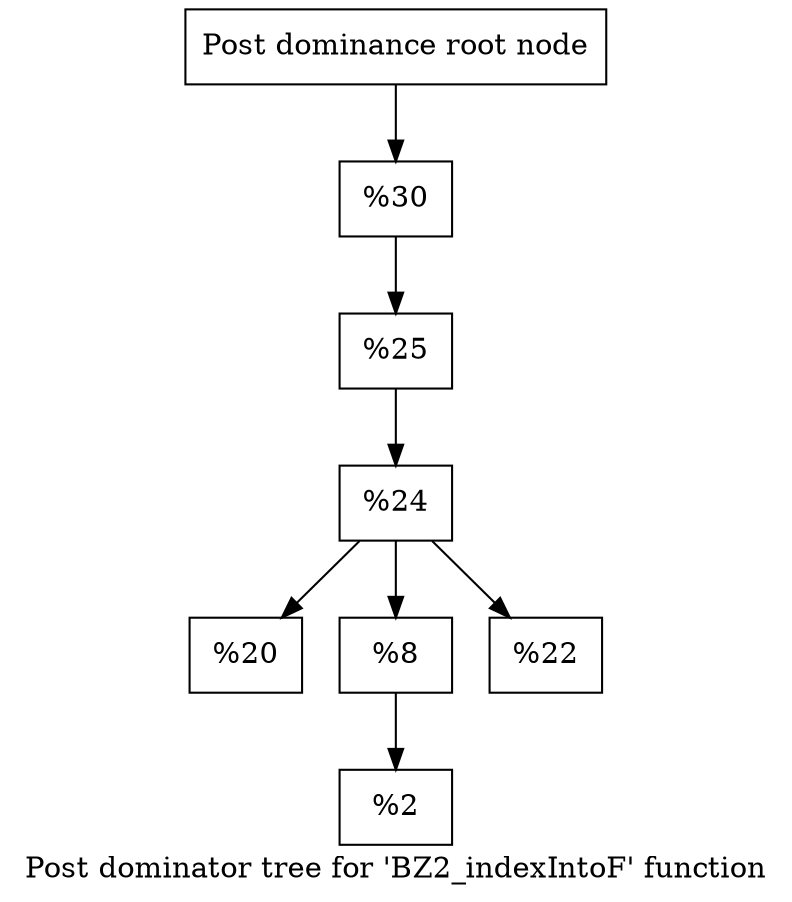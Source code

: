 digraph "Post dominator tree for 'BZ2_indexIntoF' function" {
	label="Post dominator tree for 'BZ2_indexIntoF' function";

	Node0xfb5b20 [shape=record,label="{Post dominance root node}"];
	Node0xfb5b20 -> Node0x1357830;
	Node0x1357830 [shape=record,label="{%30}"];
	Node0x1357830 -> Node0xfb5ac0;
	Node0xfb5ac0 [shape=record,label="{%25}"];
	Node0xfb5ac0 -> Node0x12a9110;
	Node0x12a9110 [shape=record,label="{%24}"];
	Node0x12a9110 -> Node0x1152d20;
	Node0x12a9110 -> Node0x102b880;
	Node0x12a9110 -> Node0x1050ee0;
	Node0x1152d20 [shape=record,label="{%20}"];
	Node0x102b880 [shape=record,label="{%8}"];
	Node0x102b880 -> Node0x133ec00;
	Node0x133ec00 [shape=record,label="{%2}"];
	Node0x1050ee0 [shape=record,label="{%22}"];
}
